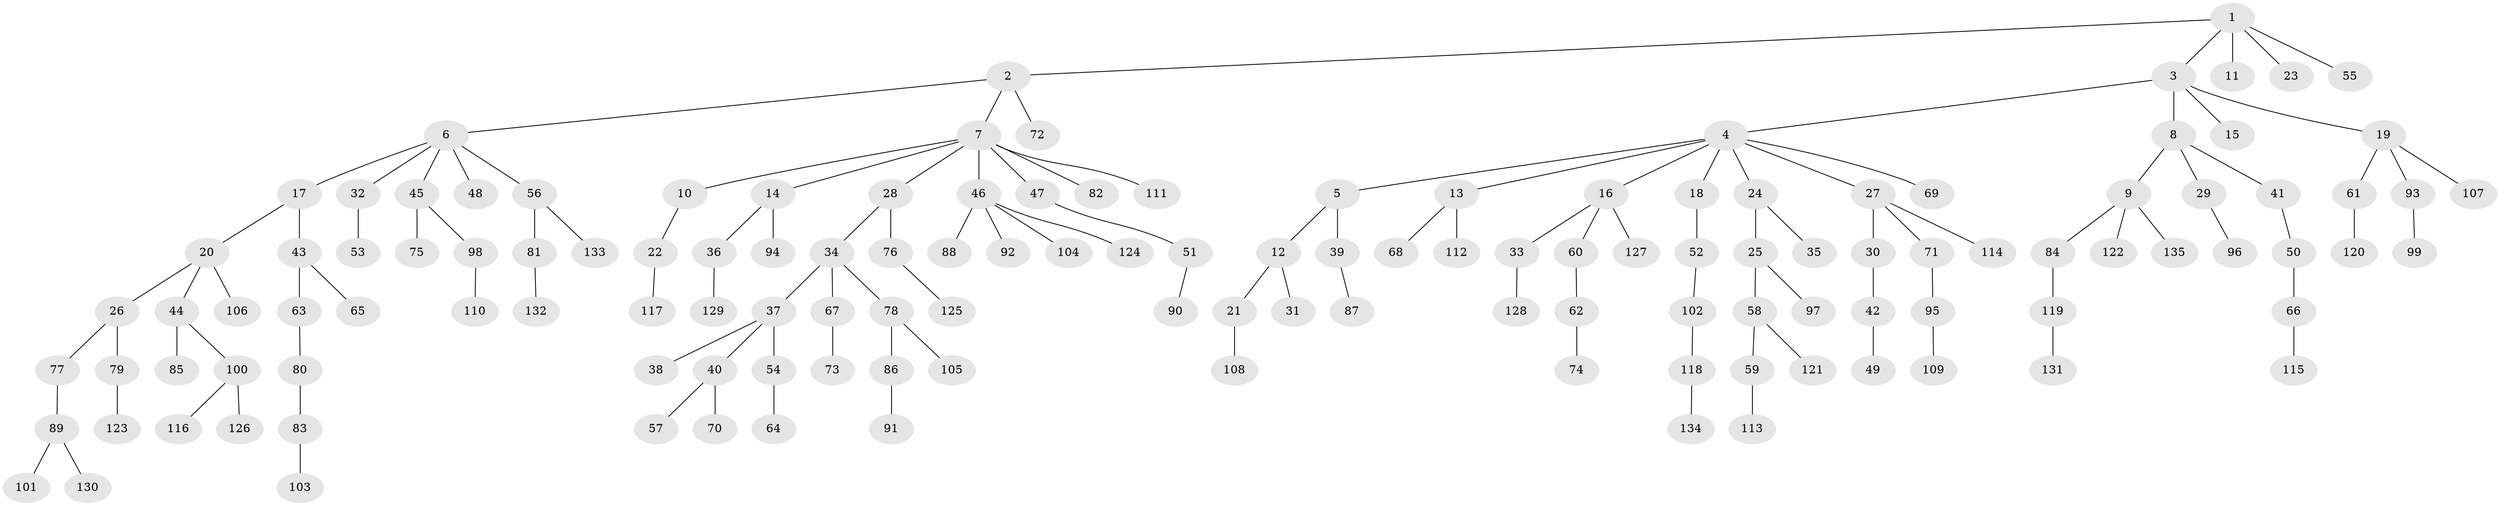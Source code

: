 // Generated by graph-tools (version 1.1) at 2025/53/03/09/25 04:53:14]
// undirected, 135 vertices, 134 edges
graph export_dot {
graph [start="1"]
  node [color=gray90,style=filled];
  1;
  2;
  3;
  4;
  5;
  6;
  7;
  8;
  9;
  10;
  11;
  12;
  13;
  14;
  15;
  16;
  17;
  18;
  19;
  20;
  21;
  22;
  23;
  24;
  25;
  26;
  27;
  28;
  29;
  30;
  31;
  32;
  33;
  34;
  35;
  36;
  37;
  38;
  39;
  40;
  41;
  42;
  43;
  44;
  45;
  46;
  47;
  48;
  49;
  50;
  51;
  52;
  53;
  54;
  55;
  56;
  57;
  58;
  59;
  60;
  61;
  62;
  63;
  64;
  65;
  66;
  67;
  68;
  69;
  70;
  71;
  72;
  73;
  74;
  75;
  76;
  77;
  78;
  79;
  80;
  81;
  82;
  83;
  84;
  85;
  86;
  87;
  88;
  89;
  90;
  91;
  92;
  93;
  94;
  95;
  96;
  97;
  98;
  99;
  100;
  101;
  102;
  103;
  104;
  105;
  106;
  107;
  108;
  109;
  110;
  111;
  112;
  113;
  114;
  115;
  116;
  117;
  118;
  119;
  120;
  121;
  122;
  123;
  124;
  125;
  126;
  127;
  128;
  129;
  130;
  131;
  132;
  133;
  134;
  135;
  1 -- 2;
  1 -- 3;
  1 -- 11;
  1 -- 23;
  1 -- 55;
  2 -- 6;
  2 -- 7;
  2 -- 72;
  3 -- 4;
  3 -- 8;
  3 -- 15;
  3 -- 19;
  4 -- 5;
  4 -- 13;
  4 -- 16;
  4 -- 18;
  4 -- 24;
  4 -- 27;
  4 -- 69;
  5 -- 12;
  5 -- 39;
  6 -- 17;
  6 -- 32;
  6 -- 45;
  6 -- 48;
  6 -- 56;
  7 -- 10;
  7 -- 14;
  7 -- 28;
  7 -- 46;
  7 -- 47;
  7 -- 82;
  7 -- 111;
  8 -- 9;
  8 -- 29;
  8 -- 41;
  9 -- 84;
  9 -- 122;
  9 -- 135;
  10 -- 22;
  12 -- 21;
  12 -- 31;
  13 -- 68;
  13 -- 112;
  14 -- 36;
  14 -- 94;
  16 -- 33;
  16 -- 60;
  16 -- 127;
  17 -- 20;
  17 -- 43;
  18 -- 52;
  19 -- 61;
  19 -- 93;
  19 -- 107;
  20 -- 26;
  20 -- 44;
  20 -- 106;
  21 -- 108;
  22 -- 117;
  24 -- 25;
  24 -- 35;
  25 -- 58;
  25 -- 97;
  26 -- 77;
  26 -- 79;
  27 -- 30;
  27 -- 71;
  27 -- 114;
  28 -- 34;
  28 -- 76;
  29 -- 96;
  30 -- 42;
  32 -- 53;
  33 -- 128;
  34 -- 37;
  34 -- 67;
  34 -- 78;
  36 -- 129;
  37 -- 38;
  37 -- 40;
  37 -- 54;
  39 -- 87;
  40 -- 57;
  40 -- 70;
  41 -- 50;
  42 -- 49;
  43 -- 63;
  43 -- 65;
  44 -- 85;
  44 -- 100;
  45 -- 75;
  45 -- 98;
  46 -- 88;
  46 -- 92;
  46 -- 104;
  46 -- 124;
  47 -- 51;
  50 -- 66;
  51 -- 90;
  52 -- 102;
  54 -- 64;
  56 -- 81;
  56 -- 133;
  58 -- 59;
  58 -- 121;
  59 -- 113;
  60 -- 62;
  61 -- 120;
  62 -- 74;
  63 -- 80;
  66 -- 115;
  67 -- 73;
  71 -- 95;
  76 -- 125;
  77 -- 89;
  78 -- 86;
  78 -- 105;
  79 -- 123;
  80 -- 83;
  81 -- 132;
  83 -- 103;
  84 -- 119;
  86 -- 91;
  89 -- 101;
  89 -- 130;
  93 -- 99;
  95 -- 109;
  98 -- 110;
  100 -- 116;
  100 -- 126;
  102 -- 118;
  118 -- 134;
  119 -- 131;
}
